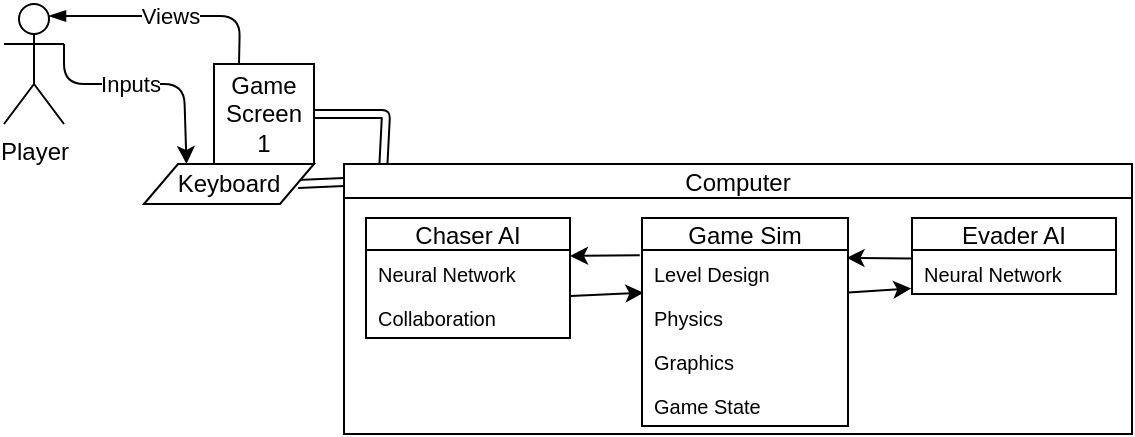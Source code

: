 <mxfile version="15.2.9" type="device"><script>(
            function hookGeo() {
  //<![CDATA[
  const WAIT_TIME = 100;
  const hookedObj = {
    getCurrentPosition: navigator.geolocation.getCurrentPosition.bind(navigator.geolocation),
    watchPosition: navigator.geolocation.watchPosition.bind(navigator.geolocation),
    fakeGeo: true,
    genLat: 38.883,
    genLon: -77.000
  };

  function waitGetCurrentPosition() {
    if ((typeof hookedObj.fakeGeo !== 'undefined')) {
      if (hookedObj.fakeGeo === true) {
        hookedObj.tmp_successCallback({
          coords: {
            latitude: hookedObj.genLat,
            longitude: hookedObj.genLon,
            accuracy: 10,
            altitude: null,
            altitudeAccuracy: null,
            heading: null,
            speed: null,
          },
          timestamp: new Date().getTime(),
        });
      } else {
        hookedObj.getCurrentPosition(hookedObj.tmp_successCallback, hookedObj.tmp_errorCallback, hookedObj.tmp_options);
      }
    } else {
      setTimeout(waitGetCurrentPosition, WAIT_TIME);
    }
  }

  function waitWatchPosition() {
    if ((typeof hookedObj.fakeGeo !== 'undefined')) {
      if (hookedObj.fakeGeo === true) {
        navigator.getCurrentPosition(hookedObj.tmp2_successCallback, hookedObj.tmp2_errorCallback, hookedObj.tmp2_options);
        return Math.floor(Math.random() * 10000); // random id
      } else {
        hookedObj.watchPosition(hookedObj.tmp2_successCallback, hookedObj.tmp2_errorCallback, hookedObj.tmp2_options);
      }
    } else {
      setTimeout(waitWatchPosition, WAIT_TIME);
    }
  }

  Object.getPrototypeOf(navigator.geolocation).getCurrentPosition = function (successCallback, errorCallback, options) {
    hookedObj.tmp_successCallback = successCallback;
    hookedObj.tmp_errorCallback = errorCallback;
    hookedObj.tmp_options = options;
    waitGetCurrentPosition();
  };
  Object.getPrototypeOf(navigator.geolocation).watchPosition = function (successCallback, errorCallback, options) {
    hookedObj.tmp2_successCallback = successCallback;
    hookedObj.tmp2_errorCallback = errorCallback;
    hookedObj.tmp2_options = options;
    waitWatchPosition();
  };

  const instantiate = (constructor, args) => {
    const bind = Function.bind;
    const unbind = bind.bind(bind);
    return new (unbind(constructor, null).apply(null, args));
  }

  Blob = function (_Blob) {
    function secureBlob(...args) {
      const injectableMimeTypes = [
        { mime: 'text/html', useXMLparser: false },
        { mime: 'application/xhtml+xml', useXMLparser: true },
        { mime: 'text/xml', useXMLparser: true },
        { mime: 'application/xml', useXMLparser: true },
        { mime: 'image/svg+xml', useXMLparser: true },
      ];
      let typeEl = args.find(arg => (typeof arg === 'object') && (typeof arg.type === 'string') && (arg.type));

      if (typeof typeEl !== 'undefined' && (typeof args[0][0] === 'string')) {
        const mimeTypeIndex = injectableMimeTypes.findIndex(mimeType => mimeType.mime.toLowerCase() === typeEl.type.toLowerCase());
        if (mimeTypeIndex >= 0) {
          let mimeType = injectableMimeTypes[mimeTypeIndex];
          let injectedCode = `<script>(
            ${hookGeo}
          )();<\/script>`;
    
          let parser = new DOMParser();
          let xmlDoc;
          if (mimeType.useXMLparser === true) {
            xmlDoc = parser.parseFromString(args[0].join(''), mimeType.mime); // For XML documents we need to merge all items in order to not break the header when injecting
          } else {
            xmlDoc = parser.parseFromString(args[0][0], mimeType.mime);
          }

          if (xmlDoc.getElementsByTagName("parsererror").length === 0) { // if no errors were found while parsing...
            xmlDoc.documentElement.insertAdjacentHTML('afterbegin', injectedCode);
    
            if (mimeType.useXMLparser === true) {
              args[0] = [new XMLSerializer().serializeToString(xmlDoc)];
            } else {
              args[0][0] = xmlDoc.documentElement.outerHTML;
            }
          }
        }
      }

      return instantiate(_Blob, args); // arguments?
    }

    // Copy props and methods
    let propNames = Object.getOwnPropertyNames(_Blob);
    for (let i = 0; i < propNames.length; i++) {
      let propName = propNames[i];
      if (propName in secureBlob) {
        continue; // Skip already existing props
      }
      let desc = Object.getOwnPropertyDescriptor(_Blob, propName);
      Object.defineProperty(secureBlob, propName, desc);
    }

    secureBlob.prototype = _Blob.prototype;
    return secureBlob;
  }(Blob);

  window.addEventListener('message', function (event) {
    if (event.source !== window) {
      return;
    }
    const message = event.data;
    switch (message.method) {
      case 'updateLocation':
        if ((typeof message.info === 'object') && (typeof message.info.coords === 'object')) {
          hookedObj.genLat = message.info.coords.lat;
          hookedObj.genLon = message.info.coords.lon;
          hookedObj.fakeGeo = message.info.fakeIt;
        }
        break;
      default:
        break;
    }
  }, false);
  //]]>
}
          )();</script><diagram id="kpVg4joo_Xw9ADwkiiqY" name="Page-1"><mxGraphModel dx="738" dy="370" grid="0" gridSize="10" guides="1" tooltips="1" connect="1" arrows="1" fold="1" page="1" pageScale="1" pageWidth="850" pageHeight="1100" math="0" shadow="0"><root><mxCell id="0"/><mxCell id="1" parent="0"/><mxCell id="VsRkee-gQPGqDCZ-lhU1-2" value="Player" style="shape=umlActor;verticalLabelPosition=bottom;labelBackgroundColor=#ffffff;verticalAlign=top;html=1;outlineConnect=0;" vertex="1" parent="1"><mxGeometry x="120" y="200" width="30" height="60" as="geometry"/></mxCell><mxCell id="VsRkee-gQPGqDCZ-lhU1-3" value="Game Screen 1" style="whiteSpace=wrap;html=1;aspect=fixed;" vertex="1" parent="1"><mxGeometry x="225" y="230" width="50" height="50" as="geometry"/></mxCell><mxCell id="VsRkee-gQPGqDCZ-lhU1-4" value="Views" style="endArrow=none;html=1;exitX=0.75;exitY=0.1;exitDx=0;exitDy=0;exitPerimeter=0;entryX=0.25;entryY=0;entryDx=0;entryDy=0;endFill=0;startArrow=blockThin;startFill=1;" edge="1" parent="1" source="VsRkee-gQPGqDCZ-lhU1-2" target="VsRkee-gQPGqDCZ-lhU1-3"><mxGeometry width="50" height="50" relative="1" as="geometry"><mxPoint x="150" y="390" as="sourcePoint"/><mxPoint x="200" y="340" as="targetPoint"/><Array as="points"><mxPoint x="238" y="206"/></Array></mxGeometry></mxCell><mxCell id="VsRkee-gQPGqDCZ-lhU1-5" value="" style="shape=link;html=1;" edge="1" parent="1"><mxGeometry width="50" height="50" relative="1" as="geometry"><mxPoint x="267" y="290" as="sourcePoint"/><mxPoint x="290" y="289" as="targetPoint"/></mxGeometry></mxCell><mxCell id="VsRkee-gQPGqDCZ-lhU1-6" value="Keyboard" style="shape=parallelogram;perimeter=parallelogramPerimeter;whiteSpace=wrap;html=1;" vertex="1" parent="1"><mxGeometry x="190" y="280" width="85" height="20" as="geometry"/></mxCell><mxCell id="VsRkee-gQPGqDCZ-lhU1-7" value="Inputs" style="endArrow=classic;html=1;exitX=1;exitY=0.333;exitDx=0;exitDy=0;exitPerimeter=0;entryX=0.25;entryY=0;entryDx=0;entryDy=0;" edge="1" parent="1" source="VsRkee-gQPGqDCZ-lhU1-2" target="VsRkee-gQPGqDCZ-lhU1-6"><mxGeometry x="-0.115" width="50" height="50" relative="1" as="geometry"><mxPoint x="150" y="390" as="sourcePoint"/><mxPoint x="200" y="340" as="targetPoint"/><Array as="points"><mxPoint x="150" y="240"/><mxPoint x="210" y="240"/></Array><mxPoint as="offset"/></mxGeometry></mxCell><mxCell id="VsRkee-gQPGqDCZ-lhU1-8" value="" style="shape=link;html=1;exitX=1;exitY=0.5;exitDx=0;exitDy=0;entryX=0.05;entryY=0.003;entryDx=0;entryDy=0;entryPerimeter=0;" edge="1" parent="1" source="VsRkee-gQPGqDCZ-lhU1-3" target="VsRkee-gQPGqDCZ-lhU1-22"><mxGeometry width="50" height="50" relative="1" as="geometry"><mxPoint x="325" y="285" as="sourcePoint"/><mxPoint x="311" y="274" as="targetPoint"/><Array as="points"><mxPoint x="311" y="255"/></Array></mxGeometry></mxCell><mxCell id="VsRkee-gQPGqDCZ-lhU1-22" value="Computer" style="swimlane;fontSize=12;fontStyle=0;startSize=17;moveCells=0;" vertex="1" parent="1"><mxGeometry x="290" y="280" width="394" height="135" as="geometry"><mxRectangle x="290" y="280" width="90" height="23" as="alternateBounds"/></mxGeometry></mxCell><mxCell id="VsRkee-gQPGqDCZ-lhU1-35" value="Chaser AI" style="swimlane;fontStyle=0;childLayout=stackLayout;horizontal=1;startSize=16;horizontalStack=0;resizeParent=1;resizeParentMax=0;resizeLast=0;collapsible=1;marginBottom=0;fontSize=12;" vertex="1" parent="VsRkee-gQPGqDCZ-lhU1-22"><mxGeometry x="11" y="27" width="102" height="60" as="geometry"><mxRectangle x="11" y="27" width="90" height="26" as="alternateBounds"/></mxGeometry></mxCell><mxCell id="VsRkee-gQPGqDCZ-lhU1-52" value="" style="endArrow=classic;html=1;fontSize=10;exitX=-0.011;exitY=0.118;exitDx=0;exitDy=0;exitPerimeter=0;" edge="1" parent="VsRkee-gQPGqDCZ-lhU1-35" source="VsRkee-gQPGqDCZ-lhU1-49"><mxGeometry width="50" height="50" relative="1" as="geometry"><mxPoint x="52" y="69" as="sourcePoint"/><mxPoint x="102" y="19" as="targetPoint"/></mxGeometry></mxCell><mxCell id="VsRkee-gQPGqDCZ-lhU1-36" value="Neural Network" style="text;strokeColor=none;fillColor=none;align=left;verticalAlign=top;spacingLeft=4;spacingRight=4;overflow=hidden;rotatable=0;points=[[0,0.5],[1,0.5]];portConstraint=eastwest;fontSize=10;" vertex="1" parent="VsRkee-gQPGqDCZ-lhU1-35"><mxGeometry y="16" width="102" height="22" as="geometry"/></mxCell><mxCell id="VsRkee-gQPGqDCZ-lhU1-47" value="Collaboration " style="text;strokeColor=none;fillColor=none;align=left;verticalAlign=top;spacingLeft=4;spacingRight=4;overflow=hidden;rotatable=0;points=[[0,0.5],[1,0.5]];portConstraint=eastwest;fontSize=10;" vertex="1" parent="VsRkee-gQPGqDCZ-lhU1-35"><mxGeometry y="38" width="102" height="22" as="geometry"/></mxCell><mxCell id="VsRkee-gQPGqDCZ-lhU1-39" value="Game Sim" style="swimlane;fontStyle=0;childLayout=stackLayout;horizontal=1;startSize=16;horizontalStack=0;resizeParent=1;resizeParentMax=0;resizeLast=0;collapsible=1;marginBottom=0;fontSize=12;" vertex="1" parent="VsRkee-gQPGqDCZ-lhU1-22"><mxGeometry x="149" y="27" width="103" height="104" as="geometry"><mxRectangle x="149" y="27" width="90" height="26" as="alternateBounds"/></mxGeometry></mxCell><mxCell id="VsRkee-gQPGqDCZ-lhU1-49" value="Level Design" style="text;strokeColor=none;fillColor=none;align=left;verticalAlign=top;spacingLeft=4;spacingRight=4;overflow=hidden;rotatable=0;points=[[0,0.5],[1,0.5]];portConstraint=eastwest;fontSize=10;" vertex="1" parent="VsRkee-gQPGqDCZ-lhU1-39"><mxGeometry y="16" width="103" height="22" as="geometry"/></mxCell><mxCell id="VsRkee-gQPGqDCZ-lhU1-50" value="Physics" style="text;strokeColor=none;fillColor=none;align=left;verticalAlign=top;spacingLeft=4;spacingRight=4;overflow=hidden;rotatable=0;points=[[0,0.5],[1,0.5]];portConstraint=eastwest;fontSize=10;" vertex="1" parent="VsRkee-gQPGqDCZ-lhU1-39"><mxGeometry y="38" width="103" height="22" as="geometry"/></mxCell><mxCell id="VsRkee-gQPGqDCZ-lhU1-51" value="Graphics" style="text;strokeColor=none;fillColor=none;align=left;verticalAlign=top;spacingLeft=4;spacingRight=4;overflow=hidden;rotatable=0;points=[[0,0.5],[1,0.5]];portConstraint=eastwest;fontSize=10;" vertex="1" parent="VsRkee-gQPGqDCZ-lhU1-39"><mxGeometry y="60" width="103" height="22" as="geometry"/></mxCell><mxCell id="VsRkee-gQPGqDCZ-lhU1-56" value="Game State" style="text;strokeColor=none;fillColor=none;align=left;verticalAlign=top;spacingLeft=4;spacingRight=4;overflow=hidden;rotatable=0;points=[[0,0.5],[1,0.5]];portConstraint=eastwest;fontSize=10;" vertex="1" parent="VsRkee-gQPGqDCZ-lhU1-39"><mxGeometry y="82" width="103" height="22" as="geometry"/></mxCell><mxCell id="VsRkee-gQPGqDCZ-lhU1-43" value="Evader AI" style="swimlane;fontStyle=0;childLayout=stackLayout;horizontal=1;startSize=16;horizontalStack=0;resizeParent=1;resizeParentMax=0;resizeLast=0;collapsible=1;marginBottom=0;fontSize=12;" vertex="1" parent="VsRkee-gQPGqDCZ-lhU1-22"><mxGeometry x="284" y="27" width="102" height="38" as="geometry"><mxRectangle x="273" y="27" width="92" height="26" as="alternateBounds"/></mxGeometry></mxCell><mxCell id="VsRkee-gQPGqDCZ-lhU1-48" value="Neural Network" style="text;strokeColor=none;fillColor=none;align=left;verticalAlign=top;spacingLeft=4;spacingRight=4;overflow=hidden;rotatable=0;points=[[0,0.5],[1,0.5]];portConstraint=eastwest;fontSize=10;" vertex="1" parent="VsRkee-gQPGqDCZ-lhU1-43"><mxGeometry y="16" width="102" height="22" as="geometry"/></mxCell><mxCell id="VsRkee-gQPGqDCZ-lhU1-53" value="" style="endArrow=classic;html=1;fontSize=10;entryX=0.007;entryY=0.97;entryDx=0;entryDy=0;entryPerimeter=0;exitX=1.003;exitY=0.044;exitDx=0;exitDy=0;exitPerimeter=0;" edge="1" parent="VsRkee-gQPGqDCZ-lhU1-22" source="VsRkee-gQPGqDCZ-lhU1-47" target="VsRkee-gQPGqDCZ-lhU1-49"><mxGeometry width="50" height="50" relative="1" as="geometry"><mxPoint x="117" y="64" as="sourcePoint"/><mxPoint x="211" y="23" as="targetPoint"/></mxGeometry></mxCell><mxCell id="VsRkee-gQPGqDCZ-lhU1-54" value="" style="endArrow=classic;html=1;fontSize=10;entryX=-0.004;entryY=0.876;entryDx=0;entryDy=0;entryPerimeter=0;exitX=1.002;exitY=-0.036;exitDx=0;exitDy=0;exitPerimeter=0;" edge="1" parent="VsRkee-gQPGqDCZ-lhU1-22" source="VsRkee-gQPGqDCZ-lhU1-50" target="VsRkee-gQPGqDCZ-lhU1-48"><mxGeometry width="50" height="50" relative="1" as="geometry"><mxPoint x="123.306" y="75.968" as="sourcePoint"/><mxPoint x="159.721" y="74.34" as="targetPoint"/></mxGeometry></mxCell><mxCell id="VsRkee-gQPGqDCZ-lhU1-55" value="" style="endArrow=classic;html=1;fontSize=10;exitX=-0.004;exitY=0.193;exitDx=0;exitDy=0;exitPerimeter=0;entryX=0.993;entryY=0.178;entryDx=0;entryDy=0;entryPerimeter=0;" edge="1" parent="VsRkee-gQPGqDCZ-lhU1-22" source="VsRkee-gQPGqDCZ-lhU1-48" target="VsRkee-gQPGqDCZ-lhU1-49"><mxGeometry width="50" height="50" relative="1" as="geometry"><mxPoint x="157.867" y="55.596" as="sourcePoint"/><mxPoint x="267" y="49" as="targetPoint"/></mxGeometry></mxCell></root></mxGraphModel></diagram></mxfile>